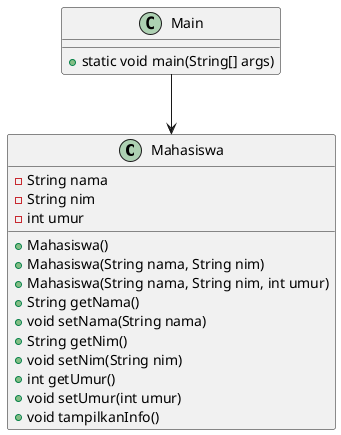 @startuml
class Mahasiswa {
    - String nama
    - String nim
    - int umur
    + Mahasiswa()
    + Mahasiswa(String nama, String nim)
    + Mahasiswa(String nama, String nim, int umur)
    + String getNama()
    + void setNama(String nama)
    + String getNim()
    + void setNim(String nim)
    + int getUmur()
    + void setUmur(int umur)
    + void tampilkanInfo()
}

class Main {
    + static void main(String[] args)
}

Main --> Mahasiswa
@enduml
